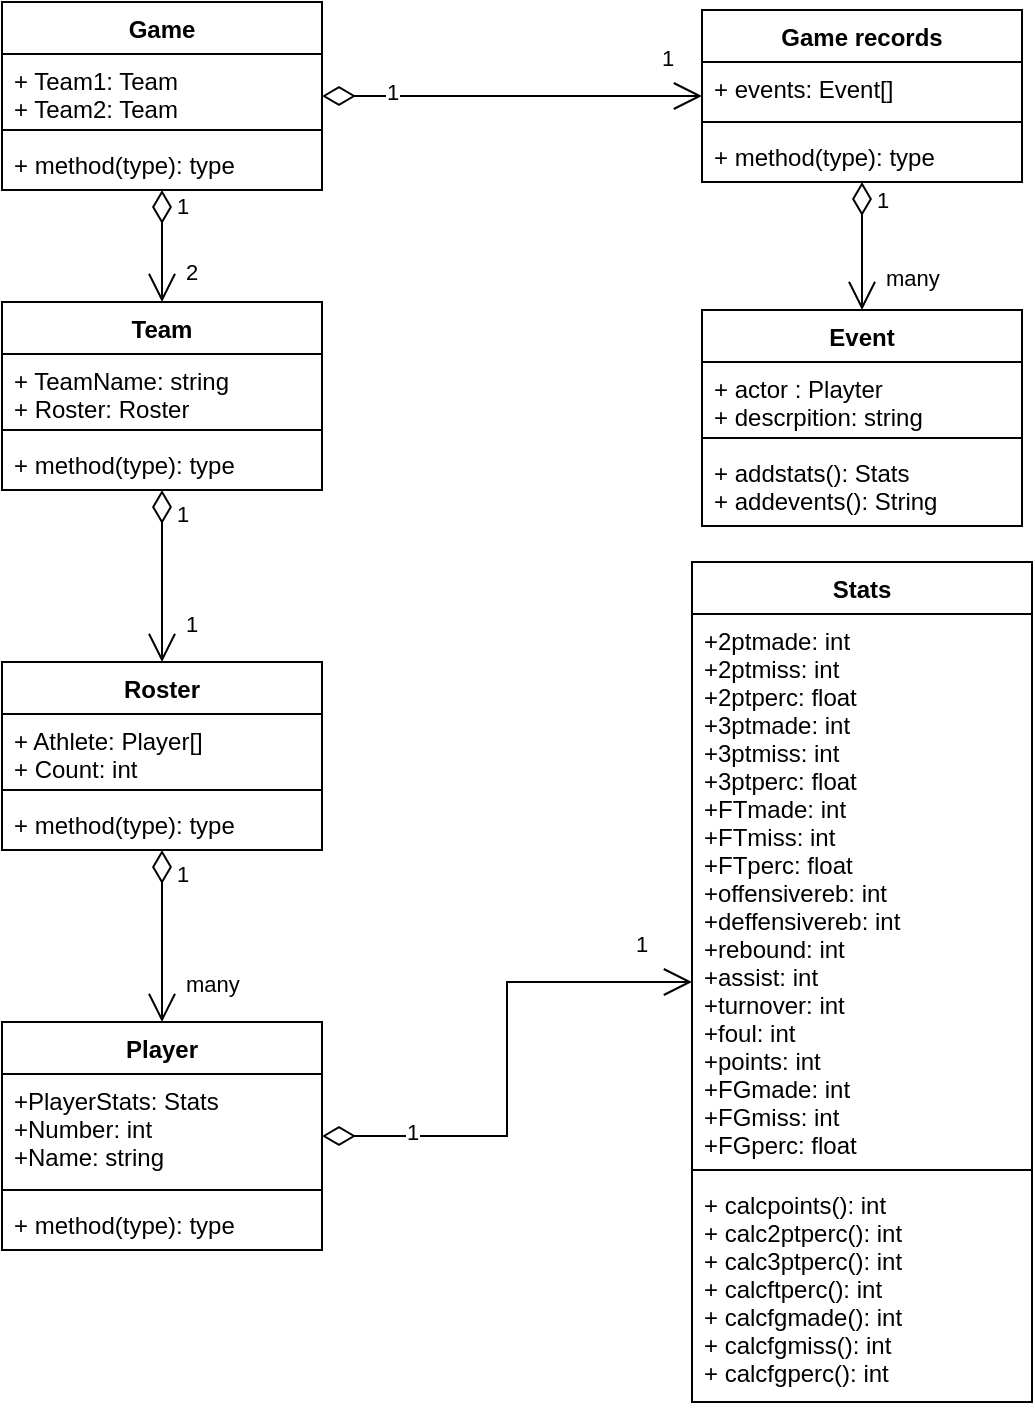 <mxfile version="20.0.1" type="github">
  <diagram id="C5RBs43oDa-KdzZeNtuy" name="Page-1">
    <mxGraphModel dx="912" dy="498" grid="1" gridSize="10" guides="1" tooltips="1" connect="1" arrows="1" fold="1" page="1" pageScale="1" pageWidth="827" pageHeight="1169" math="0" shadow="0">
      <root>
        <mxCell id="WIyWlLk6GJQsqaUBKTNV-0" />
        <mxCell id="WIyWlLk6GJQsqaUBKTNV-1" parent="WIyWlLk6GJQsqaUBKTNV-0" />
        <mxCell id="7j4fDjFhmviyfLZyXL8e-0" value="Game" style="swimlane;fontStyle=1;align=center;verticalAlign=top;childLayout=stackLayout;horizontal=1;startSize=26;horizontalStack=0;resizeParent=1;resizeParentMax=0;resizeLast=0;collapsible=1;marginBottom=0;" vertex="1" parent="WIyWlLk6GJQsqaUBKTNV-1">
          <mxGeometry x="40" y="50" width="160" height="94" as="geometry" />
        </mxCell>
        <mxCell id="7j4fDjFhmviyfLZyXL8e-1" value="+ Team1: Team&#xa;+ Team2: Team" style="text;strokeColor=none;fillColor=none;align=left;verticalAlign=top;spacingLeft=4;spacingRight=4;overflow=hidden;rotatable=0;points=[[0,0.5],[1,0.5]];portConstraint=eastwest;" vertex="1" parent="7j4fDjFhmviyfLZyXL8e-0">
          <mxGeometry y="26" width="160" height="34" as="geometry" />
        </mxCell>
        <mxCell id="7j4fDjFhmviyfLZyXL8e-2" value="" style="line;strokeWidth=1;fillColor=none;align=left;verticalAlign=middle;spacingTop=-1;spacingLeft=3;spacingRight=3;rotatable=0;labelPosition=right;points=[];portConstraint=eastwest;" vertex="1" parent="7j4fDjFhmviyfLZyXL8e-0">
          <mxGeometry y="60" width="160" height="8" as="geometry" />
        </mxCell>
        <mxCell id="7j4fDjFhmviyfLZyXL8e-3" value="+ method(type): type" style="text;strokeColor=none;fillColor=none;align=left;verticalAlign=top;spacingLeft=4;spacingRight=4;overflow=hidden;rotatable=0;points=[[0,0.5],[1,0.5]];portConstraint=eastwest;" vertex="1" parent="7j4fDjFhmviyfLZyXL8e-0">
          <mxGeometry y="68" width="160" height="26" as="geometry" />
        </mxCell>
        <mxCell id="7j4fDjFhmviyfLZyXL8e-4" value="Team" style="swimlane;fontStyle=1;align=center;verticalAlign=top;childLayout=stackLayout;horizontal=1;startSize=26;horizontalStack=0;resizeParent=1;resizeParentMax=0;resizeLast=0;collapsible=1;marginBottom=0;" vertex="1" parent="WIyWlLk6GJQsqaUBKTNV-1">
          <mxGeometry x="40" y="200" width="160" height="94" as="geometry" />
        </mxCell>
        <mxCell id="7j4fDjFhmviyfLZyXL8e-5" value="+ TeamName: string&#xa;+ Roster: Roster" style="text;strokeColor=none;fillColor=none;align=left;verticalAlign=top;spacingLeft=4;spacingRight=4;overflow=hidden;rotatable=0;points=[[0,0.5],[1,0.5]];portConstraint=eastwest;" vertex="1" parent="7j4fDjFhmviyfLZyXL8e-4">
          <mxGeometry y="26" width="160" height="34" as="geometry" />
        </mxCell>
        <mxCell id="7j4fDjFhmviyfLZyXL8e-6" value="" style="line;strokeWidth=1;fillColor=none;align=left;verticalAlign=middle;spacingTop=-1;spacingLeft=3;spacingRight=3;rotatable=0;labelPosition=right;points=[];portConstraint=eastwest;" vertex="1" parent="7j4fDjFhmviyfLZyXL8e-4">
          <mxGeometry y="60" width="160" height="8" as="geometry" />
        </mxCell>
        <mxCell id="7j4fDjFhmviyfLZyXL8e-7" value="+ method(type): type" style="text;strokeColor=none;fillColor=none;align=left;verticalAlign=top;spacingLeft=4;spacingRight=4;overflow=hidden;rotatable=0;points=[[0,0.5],[1,0.5]];portConstraint=eastwest;" vertex="1" parent="7j4fDjFhmviyfLZyXL8e-4">
          <mxGeometry y="68" width="160" height="26" as="geometry" />
        </mxCell>
        <mxCell id="7j4fDjFhmviyfLZyXL8e-8" value="Roster" style="swimlane;fontStyle=1;align=center;verticalAlign=top;childLayout=stackLayout;horizontal=1;startSize=26;horizontalStack=0;resizeParent=1;resizeParentMax=0;resizeLast=0;collapsible=1;marginBottom=0;" vertex="1" parent="WIyWlLk6GJQsqaUBKTNV-1">
          <mxGeometry x="40" y="380" width="160" height="94" as="geometry" />
        </mxCell>
        <mxCell id="7j4fDjFhmviyfLZyXL8e-9" value="+ Athlete: Player[]&#xa;+ Count: int" style="text;strokeColor=none;fillColor=none;align=left;verticalAlign=top;spacingLeft=4;spacingRight=4;overflow=hidden;rotatable=0;points=[[0,0.5],[1,0.5]];portConstraint=eastwest;" vertex="1" parent="7j4fDjFhmviyfLZyXL8e-8">
          <mxGeometry y="26" width="160" height="34" as="geometry" />
        </mxCell>
        <mxCell id="7j4fDjFhmviyfLZyXL8e-10" value="" style="line;strokeWidth=1;fillColor=none;align=left;verticalAlign=middle;spacingTop=-1;spacingLeft=3;spacingRight=3;rotatable=0;labelPosition=right;points=[];portConstraint=eastwest;" vertex="1" parent="7j4fDjFhmviyfLZyXL8e-8">
          <mxGeometry y="60" width="160" height="8" as="geometry" />
        </mxCell>
        <mxCell id="7j4fDjFhmviyfLZyXL8e-11" value="+ method(type): type" style="text;strokeColor=none;fillColor=none;align=left;verticalAlign=top;spacingLeft=4;spacingRight=4;overflow=hidden;rotatable=0;points=[[0,0.5],[1,0.5]];portConstraint=eastwest;" vertex="1" parent="7j4fDjFhmviyfLZyXL8e-8">
          <mxGeometry y="68" width="160" height="26" as="geometry" />
        </mxCell>
        <mxCell id="7j4fDjFhmviyfLZyXL8e-12" value="Player" style="swimlane;fontStyle=1;align=center;verticalAlign=top;childLayout=stackLayout;horizontal=1;startSize=26;horizontalStack=0;resizeParent=1;resizeParentMax=0;resizeLast=0;collapsible=1;marginBottom=0;" vertex="1" parent="WIyWlLk6GJQsqaUBKTNV-1">
          <mxGeometry x="40" y="560" width="160" height="114" as="geometry" />
        </mxCell>
        <mxCell id="7j4fDjFhmviyfLZyXL8e-13" value="+PlayerStats: Stats&#xa;+Number: int&#xa;+Name: string" style="text;strokeColor=none;fillColor=none;align=left;verticalAlign=top;spacingLeft=4;spacingRight=4;overflow=hidden;rotatable=0;points=[[0,0.5],[1,0.5]];portConstraint=eastwest;" vertex="1" parent="7j4fDjFhmviyfLZyXL8e-12">
          <mxGeometry y="26" width="160" height="54" as="geometry" />
        </mxCell>
        <mxCell id="7j4fDjFhmviyfLZyXL8e-14" value="" style="line;strokeWidth=1;fillColor=none;align=left;verticalAlign=middle;spacingTop=-1;spacingLeft=3;spacingRight=3;rotatable=0;labelPosition=right;points=[];portConstraint=eastwest;" vertex="1" parent="7j4fDjFhmviyfLZyXL8e-12">
          <mxGeometry y="80" width="160" height="8" as="geometry" />
        </mxCell>
        <mxCell id="7j4fDjFhmviyfLZyXL8e-15" value="+ method(type): type" style="text;strokeColor=none;fillColor=none;align=left;verticalAlign=top;spacingLeft=4;spacingRight=4;overflow=hidden;rotatable=0;points=[[0,0.5],[1,0.5]];portConstraint=eastwest;" vertex="1" parent="7j4fDjFhmviyfLZyXL8e-12">
          <mxGeometry y="88" width="160" height="26" as="geometry" />
        </mxCell>
        <mxCell id="7j4fDjFhmviyfLZyXL8e-16" value="Stats" style="swimlane;fontStyle=1;align=center;verticalAlign=top;childLayout=stackLayout;horizontal=1;startSize=26;horizontalStack=0;resizeParent=1;resizeParentMax=0;resizeLast=0;collapsible=1;marginBottom=0;" vertex="1" parent="WIyWlLk6GJQsqaUBKTNV-1">
          <mxGeometry x="385" y="330" width="170" height="420" as="geometry" />
        </mxCell>
        <mxCell id="7j4fDjFhmviyfLZyXL8e-17" value="+2ptmade: int&#xa;+2ptmiss: int&#xa;+2ptperc: float&#xa;+3ptmade: int&#xa;+3ptmiss: int&#xa;+3ptperc: float&#xa;+FTmade: int&#xa;+FTmiss: int&#xa;+FTperc: float&#xa;+offensivereb: int&#xa;+deffensivereb: int&#xa;+rebound: int&#xa;+assist: int&#xa;+turnover: int&#xa;+foul: int&#xa;+points: int&#xa;+FGmade: int&#xa;+FGmiss: int&#xa;+FGperc: float" style="text;strokeColor=none;fillColor=none;align=left;verticalAlign=top;spacingLeft=4;spacingRight=4;overflow=hidden;rotatable=0;points=[[0,0.5],[1,0.5]];portConstraint=eastwest;" vertex="1" parent="7j4fDjFhmviyfLZyXL8e-16">
          <mxGeometry y="26" width="170" height="274" as="geometry" />
        </mxCell>
        <mxCell id="7j4fDjFhmviyfLZyXL8e-18" value="" style="line;strokeWidth=1;fillColor=none;align=left;verticalAlign=middle;spacingTop=-1;spacingLeft=3;spacingRight=3;rotatable=0;labelPosition=right;points=[];portConstraint=eastwest;" vertex="1" parent="7j4fDjFhmviyfLZyXL8e-16">
          <mxGeometry y="300" width="170" height="8" as="geometry" />
        </mxCell>
        <mxCell id="7j4fDjFhmviyfLZyXL8e-19" value="+ calcpoints(): int&#xa;+ calc2ptperc(): int&#xa;+ calc3ptperc(): int&#xa;+ calcftperc(): int&#xa;+ calcfgmade(): int&#xa;+ calcfgmiss(): int&#xa;+ calcfgperc(): int" style="text;strokeColor=none;fillColor=none;align=left;verticalAlign=top;spacingLeft=4;spacingRight=4;overflow=hidden;rotatable=0;points=[[0,0.5],[1,0.5]];portConstraint=eastwest;" vertex="1" parent="7j4fDjFhmviyfLZyXL8e-16">
          <mxGeometry y="308" width="170" height="112" as="geometry" />
        </mxCell>
        <mxCell id="7j4fDjFhmviyfLZyXL8e-20" value="2" style="endArrow=open;html=1;endSize=12;startArrow=diamondThin;startSize=14;startFill=0;edgeStyle=orthogonalEdgeStyle;align=left;verticalAlign=bottom;rounded=0;exitX=0.5;exitY=1;exitDx=0;exitDy=0;entryX=0.5;entryY=0;entryDx=0;entryDy=0;" edge="1" parent="WIyWlLk6GJQsqaUBKTNV-1" source="7j4fDjFhmviyfLZyXL8e-0" target="7j4fDjFhmviyfLZyXL8e-4">
          <mxGeometry x="0.767" y="10" relative="1" as="geometry">
            <mxPoint x="190" y="610" as="sourcePoint" />
            <mxPoint x="350" y="610" as="targetPoint" />
            <mxPoint as="offset" />
          </mxGeometry>
        </mxCell>
        <mxCell id="7j4fDjFhmviyfLZyXL8e-21" value="1" style="edgeLabel;html=1;align=center;verticalAlign=middle;resizable=0;points=[];" vertex="1" connectable="0" parent="7j4fDjFhmviyfLZyXL8e-20">
          <mxGeometry x="-0.717" y="2" relative="1" as="geometry">
            <mxPoint x="8" as="offset" />
          </mxGeometry>
        </mxCell>
        <mxCell id="7j4fDjFhmviyfLZyXL8e-25" value="1" style="endArrow=open;html=1;endSize=12;startArrow=diamondThin;startSize=14;startFill=0;edgeStyle=orthogonalEdgeStyle;align=left;verticalAlign=bottom;rounded=0;" edge="1" parent="WIyWlLk6GJQsqaUBKTNV-1" source="7j4fDjFhmviyfLZyXL8e-4" target="7j4fDjFhmviyfLZyXL8e-8">
          <mxGeometry x="0.767" y="10" relative="1" as="geometry">
            <mxPoint x="120" y="310" as="sourcePoint" />
            <mxPoint x="119.67" y="610" as="targetPoint" />
            <mxPoint as="offset" />
            <Array as="points" />
          </mxGeometry>
        </mxCell>
        <mxCell id="7j4fDjFhmviyfLZyXL8e-26" value="1" style="edgeLabel;html=1;align=center;verticalAlign=middle;resizable=0;points=[];" vertex="1" connectable="0" parent="7j4fDjFhmviyfLZyXL8e-25">
          <mxGeometry x="-0.717" y="2" relative="1" as="geometry">
            <mxPoint x="8" as="offset" />
          </mxGeometry>
        </mxCell>
        <mxCell id="7j4fDjFhmviyfLZyXL8e-27" value="many" style="endArrow=open;html=1;endSize=12;startArrow=diamondThin;startSize=14;startFill=0;edgeStyle=orthogonalEdgeStyle;align=left;verticalAlign=bottom;rounded=0;entryX=0.5;entryY=0;entryDx=0;entryDy=0;" edge="1" parent="WIyWlLk6GJQsqaUBKTNV-1" source="7j4fDjFhmviyfLZyXL8e-8" target="7j4fDjFhmviyfLZyXL8e-12">
          <mxGeometry x="0.767" y="10" relative="1" as="geometry">
            <mxPoint x="129.67" y="534" as="sourcePoint" />
            <mxPoint x="129.67" y="620" as="targetPoint" />
            <mxPoint as="offset" />
          </mxGeometry>
        </mxCell>
        <mxCell id="7j4fDjFhmviyfLZyXL8e-28" value="1" style="edgeLabel;html=1;align=center;verticalAlign=middle;resizable=0;points=[];" vertex="1" connectable="0" parent="7j4fDjFhmviyfLZyXL8e-27">
          <mxGeometry x="-0.717" y="2" relative="1" as="geometry">
            <mxPoint x="8" as="offset" />
          </mxGeometry>
        </mxCell>
        <mxCell id="7j4fDjFhmviyfLZyXL8e-29" value="1" style="endArrow=open;html=1;endSize=12;startArrow=diamondThin;startSize=14;startFill=0;edgeStyle=orthogonalEdgeStyle;align=left;verticalAlign=bottom;rounded=0;" edge="1" parent="WIyWlLk6GJQsqaUBKTNV-1" source="7j4fDjFhmviyfLZyXL8e-12" target="7j4fDjFhmviyfLZyXL8e-16">
          <mxGeometry x="0.767" y="10" relative="1" as="geometry">
            <mxPoint x="139.67" y="544" as="sourcePoint" />
            <mxPoint x="120" y="810" as="targetPoint" />
            <mxPoint as="offset" />
          </mxGeometry>
        </mxCell>
        <mxCell id="7j4fDjFhmviyfLZyXL8e-30" value="1" style="edgeLabel;html=1;align=center;verticalAlign=middle;resizable=0;points=[];" vertex="1" connectable="0" parent="7j4fDjFhmviyfLZyXL8e-29">
          <mxGeometry x="-0.717" y="2" relative="1" as="geometry">
            <mxPoint x="8" as="offset" />
          </mxGeometry>
        </mxCell>
        <mxCell id="7j4fDjFhmviyfLZyXL8e-43" value="Game records" style="swimlane;fontStyle=1;align=center;verticalAlign=top;childLayout=stackLayout;horizontal=1;startSize=26;horizontalStack=0;resizeParent=1;resizeParentMax=0;resizeLast=0;collapsible=1;marginBottom=0;" vertex="1" parent="WIyWlLk6GJQsqaUBKTNV-1">
          <mxGeometry x="390" y="54" width="160" height="86" as="geometry" />
        </mxCell>
        <mxCell id="7j4fDjFhmviyfLZyXL8e-44" value="+ events: Event[]" style="text;strokeColor=none;fillColor=none;align=left;verticalAlign=top;spacingLeft=4;spacingRight=4;overflow=hidden;rotatable=0;points=[[0,0.5],[1,0.5]];portConstraint=eastwest;" vertex="1" parent="7j4fDjFhmviyfLZyXL8e-43">
          <mxGeometry y="26" width="160" height="26" as="geometry" />
        </mxCell>
        <mxCell id="7j4fDjFhmviyfLZyXL8e-45" value="" style="line;strokeWidth=1;fillColor=none;align=left;verticalAlign=middle;spacingTop=-1;spacingLeft=3;spacingRight=3;rotatable=0;labelPosition=right;points=[];portConstraint=eastwest;" vertex="1" parent="7j4fDjFhmviyfLZyXL8e-43">
          <mxGeometry y="52" width="160" height="8" as="geometry" />
        </mxCell>
        <mxCell id="7j4fDjFhmviyfLZyXL8e-46" value="+ method(type): type" style="text;strokeColor=none;fillColor=none;align=left;verticalAlign=top;spacingLeft=4;spacingRight=4;overflow=hidden;rotatable=0;points=[[0,0.5],[1,0.5]];portConstraint=eastwest;" vertex="1" parent="7j4fDjFhmviyfLZyXL8e-43">
          <mxGeometry y="60" width="160" height="26" as="geometry" />
        </mxCell>
        <mxCell id="7j4fDjFhmviyfLZyXL8e-47" value="1" style="endArrow=open;html=1;endSize=12;startArrow=diamondThin;startSize=14;startFill=0;edgeStyle=orthogonalEdgeStyle;align=left;verticalAlign=bottom;rounded=0;" edge="1" parent="WIyWlLk6GJQsqaUBKTNV-1" source="7j4fDjFhmviyfLZyXL8e-0" target="7j4fDjFhmviyfLZyXL8e-43">
          <mxGeometry x="0.767" y="10" relative="1" as="geometry">
            <mxPoint x="130" y="304" as="sourcePoint" />
            <mxPoint x="130" y="390" as="targetPoint" />
            <mxPoint as="offset" />
            <Array as="points" />
          </mxGeometry>
        </mxCell>
        <mxCell id="7j4fDjFhmviyfLZyXL8e-48" value="1" style="edgeLabel;html=1;align=center;verticalAlign=middle;resizable=0;points=[];" vertex="1" connectable="0" parent="7j4fDjFhmviyfLZyXL8e-47">
          <mxGeometry x="-0.717" y="2" relative="1" as="geometry">
            <mxPoint x="8" as="offset" />
          </mxGeometry>
        </mxCell>
        <mxCell id="7j4fDjFhmviyfLZyXL8e-49" value="Event" style="swimlane;fontStyle=1;align=center;verticalAlign=top;childLayout=stackLayout;horizontal=1;startSize=26;horizontalStack=0;resizeParent=1;resizeParentMax=0;resizeLast=0;collapsible=1;marginBottom=0;" vertex="1" parent="WIyWlLk6GJQsqaUBKTNV-1">
          <mxGeometry x="390" y="204" width="160" height="108" as="geometry" />
        </mxCell>
        <mxCell id="7j4fDjFhmviyfLZyXL8e-50" value="+ actor : Playter&#xa;+ descrpition: string" style="text;strokeColor=none;fillColor=none;align=left;verticalAlign=top;spacingLeft=4;spacingRight=4;overflow=hidden;rotatable=0;points=[[0,0.5],[1,0.5]];portConstraint=eastwest;" vertex="1" parent="7j4fDjFhmviyfLZyXL8e-49">
          <mxGeometry y="26" width="160" height="34" as="geometry" />
        </mxCell>
        <mxCell id="7j4fDjFhmviyfLZyXL8e-51" value="" style="line;strokeWidth=1;fillColor=none;align=left;verticalAlign=middle;spacingTop=-1;spacingLeft=3;spacingRight=3;rotatable=0;labelPosition=right;points=[];portConstraint=eastwest;" vertex="1" parent="7j4fDjFhmviyfLZyXL8e-49">
          <mxGeometry y="60" width="160" height="8" as="geometry" />
        </mxCell>
        <mxCell id="7j4fDjFhmviyfLZyXL8e-52" value="+ addstats(): Stats&#xa;+ addevents(): String" style="text;strokeColor=none;fillColor=none;align=left;verticalAlign=top;spacingLeft=4;spacingRight=4;overflow=hidden;rotatable=0;points=[[0,0.5],[1,0.5]];portConstraint=eastwest;" vertex="1" parent="7j4fDjFhmviyfLZyXL8e-49">
          <mxGeometry y="68" width="160" height="40" as="geometry" />
        </mxCell>
        <mxCell id="7j4fDjFhmviyfLZyXL8e-53" value="many" style="endArrow=open;html=1;endSize=12;startArrow=diamondThin;startSize=14;startFill=0;edgeStyle=orthogonalEdgeStyle;align=left;verticalAlign=bottom;rounded=0;" edge="1" parent="WIyWlLk6GJQsqaUBKTNV-1" source="7j4fDjFhmviyfLZyXL8e-43" target="7j4fDjFhmviyfLZyXL8e-49">
          <mxGeometry x="0.767" y="10" relative="1" as="geometry">
            <mxPoint x="140" y="314" as="sourcePoint" />
            <mxPoint x="140" y="400" as="targetPoint" />
            <mxPoint as="offset" />
            <Array as="points" />
          </mxGeometry>
        </mxCell>
        <mxCell id="7j4fDjFhmviyfLZyXL8e-54" value="1" style="edgeLabel;html=1;align=center;verticalAlign=middle;resizable=0;points=[];" vertex="1" connectable="0" parent="7j4fDjFhmviyfLZyXL8e-53">
          <mxGeometry x="-0.717" y="2" relative="1" as="geometry">
            <mxPoint x="8" as="offset" />
          </mxGeometry>
        </mxCell>
      </root>
    </mxGraphModel>
  </diagram>
</mxfile>
